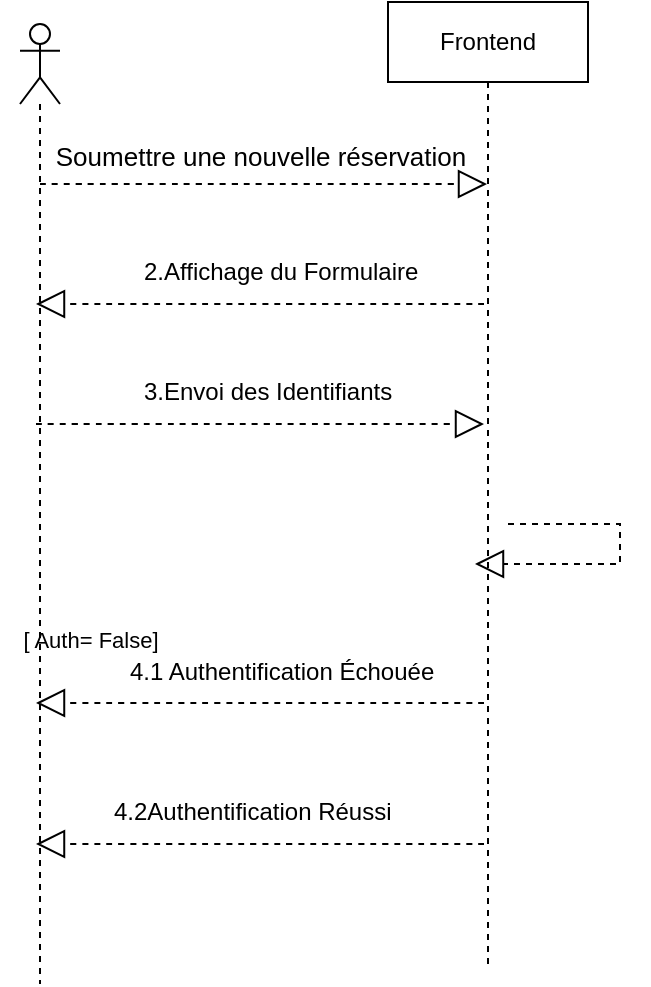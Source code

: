 <mxfile version="26.1.1">
  <diagram name="Page-1" id="UD9ssnB25V0wR8lebDyP">
    <mxGraphModel dx="750" dy="495" grid="1" gridSize="10" guides="1" tooltips="1" connect="1" arrows="1" fold="1" page="1" pageScale="1" pageWidth="827" pageHeight="1169" math="0" shadow="0">
      <root>
        <mxCell id="0" />
        <mxCell id="1" parent="0" />
        <mxCell id="nowOQ26C92a0yXKZQAn0-2" value="Frontend" style="shape=umlLifeline;perimeter=lifelinePerimeter;whiteSpace=wrap;html=1;container=1;dropTarget=0;collapsible=0;recursiveResize=0;outlineConnect=0;portConstraint=eastwest;newEdgeStyle={&quot;curved&quot;:0,&quot;rounded&quot;:0};" vertex="1" parent="1">
          <mxGeometry x="364" y="869" width="100" height="481" as="geometry" />
        </mxCell>
        <mxCell id="nowOQ26C92a0yXKZQAn0-3" value="" style="shape=umlLifeline;perimeter=lifelinePerimeter;whiteSpace=wrap;html=1;container=1;dropTarget=0;collapsible=0;recursiveResize=0;outlineConnect=0;portConstraint=eastwest;newEdgeStyle={&quot;curved&quot;:0,&quot;rounded&quot;:0};participant=umlActor;" vertex="1" parent="1">
          <mxGeometry x="180" y="880" width="20" height="480" as="geometry" />
        </mxCell>
        <mxCell id="nowOQ26C92a0yXKZQAn0-4" value="" style="endArrow=block;dashed=1;endFill=0;endSize=12;html=1;rounded=0;fontSize=12;curved=1;" edge="1" parent="1" target="nowOQ26C92a0yXKZQAn0-2">
          <mxGeometry width="160" relative="1" as="geometry">
            <mxPoint x="190" y="960" as="sourcePoint" />
            <mxPoint x="350" y="960" as="targetPoint" />
          </mxGeometry>
        </mxCell>
        <mxCell id="nowOQ26C92a0yXKZQAn0-5" value="&lt;font style=&quot;font-size: 13px;&quot;&gt;Soumettre une nouvelle réservation&lt;/font&gt;" style="text;html=1;align=center;verticalAlign=middle;resizable=0;points=[];autosize=1;strokeColor=none;fillColor=none;fontSize=16;" vertex="1" parent="1">
          <mxGeometry x="185" y="930" width="230" height="30" as="geometry" />
        </mxCell>
        <mxCell id="nowOQ26C92a0yXKZQAn0-6" value="2.Affichage du Formulaire" style="text;whiteSpace=wrap;" vertex="1" parent="1">
          <mxGeometry x="240" y="990" width="160" height="40" as="geometry" />
        </mxCell>
        <mxCell id="nowOQ26C92a0yXKZQAn0-7" value="" style="endArrow=block;dashed=1;endFill=0;endSize=12;html=1;rounded=0;fontSize=12;curved=1;" edge="1" parent="1">
          <mxGeometry width="160" relative="1" as="geometry">
            <mxPoint x="412" y="1020" as="sourcePoint" />
            <mxPoint x="188" y="1020" as="targetPoint" />
          </mxGeometry>
        </mxCell>
        <mxCell id="nowOQ26C92a0yXKZQAn0-8" value="" style="endArrow=block;dashed=1;endFill=0;endSize=12;html=1;rounded=0;fontSize=12;curved=1;" edge="1" parent="1">
          <mxGeometry width="160" relative="1" as="geometry">
            <mxPoint x="188" y="1080" as="sourcePoint" />
            <mxPoint x="412" y="1080" as="targetPoint" />
          </mxGeometry>
        </mxCell>
        <mxCell id="nowOQ26C92a0yXKZQAn0-9" value="3.Envoi des Identifiants" style="text;whiteSpace=wrap;" vertex="1" parent="1">
          <mxGeometry x="240" y="1050" width="150" height="40" as="geometry" />
        </mxCell>
        <mxCell id="nowOQ26C92a0yXKZQAn0-10" value="" style="endArrow=block;dashed=1;endFill=0;endSize=12;html=1;rounded=0;fontSize=12;edgeStyle=elbowEdgeStyle;" edge="1" parent="1">
          <mxGeometry width="160" relative="1" as="geometry">
            <mxPoint x="424" y="1130" as="sourcePoint" />
            <mxPoint x="407.5" y="1150" as="targetPoint" />
            <Array as="points">
              <mxPoint x="480" y="1130" />
            </Array>
          </mxGeometry>
        </mxCell>
        <mxCell id="nowOQ26C92a0yXKZQAn0-11" value="4.1 Authentification Échouée" style="text;whiteSpace=wrap;" vertex="1" parent="1">
          <mxGeometry x="233" y="1190" width="170" height="40" as="geometry" />
        </mxCell>
        <mxCell id="nowOQ26C92a0yXKZQAn0-12" value="" style="endArrow=block;dashed=1;endFill=0;endSize=12;html=1;rounded=0;fontSize=12;curved=1;" edge="1" parent="1">
          <mxGeometry width="160" relative="1" as="geometry">
            <mxPoint x="412" y="1219.5" as="sourcePoint" />
            <mxPoint x="188" y="1219.5" as="targetPoint" />
          </mxGeometry>
        </mxCell>
        <mxCell id="nowOQ26C92a0yXKZQAn0-13" value="" style="endArrow=block;dashed=1;endFill=0;endSize=12;html=1;rounded=0;fontSize=12;curved=1;" edge="1" parent="1">
          <mxGeometry width="160" relative="1" as="geometry">
            <mxPoint x="412" y="1290" as="sourcePoint" />
            <mxPoint x="188" y="1290" as="targetPoint" />
          </mxGeometry>
        </mxCell>
        <mxCell id="nowOQ26C92a0yXKZQAn0-14" value="4.2Authentification Réussi" style="text;whiteSpace=wrap;" vertex="1" parent="1">
          <mxGeometry x="225" y="1260" width="170" height="40" as="geometry" />
        </mxCell>
        <mxCell id="nowOQ26C92a0yXKZQAn0-15" value="&lt;font style=&quot;font-size: 11px;&quot;&gt;[ Auth= False]&lt;/font&gt;" style="text;html=1;align=center;verticalAlign=middle;resizable=0;points=[];autosize=1;strokeColor=none;fillColor=none;fontSize=16;" vertex="1" parent="1">
          <mxGeometry x="170" y="1171" width="90" height="30" as="geometry" />
        </mxCell>
      </root>
    </mxGraphModel>
  </diagram>
</mxfile>
